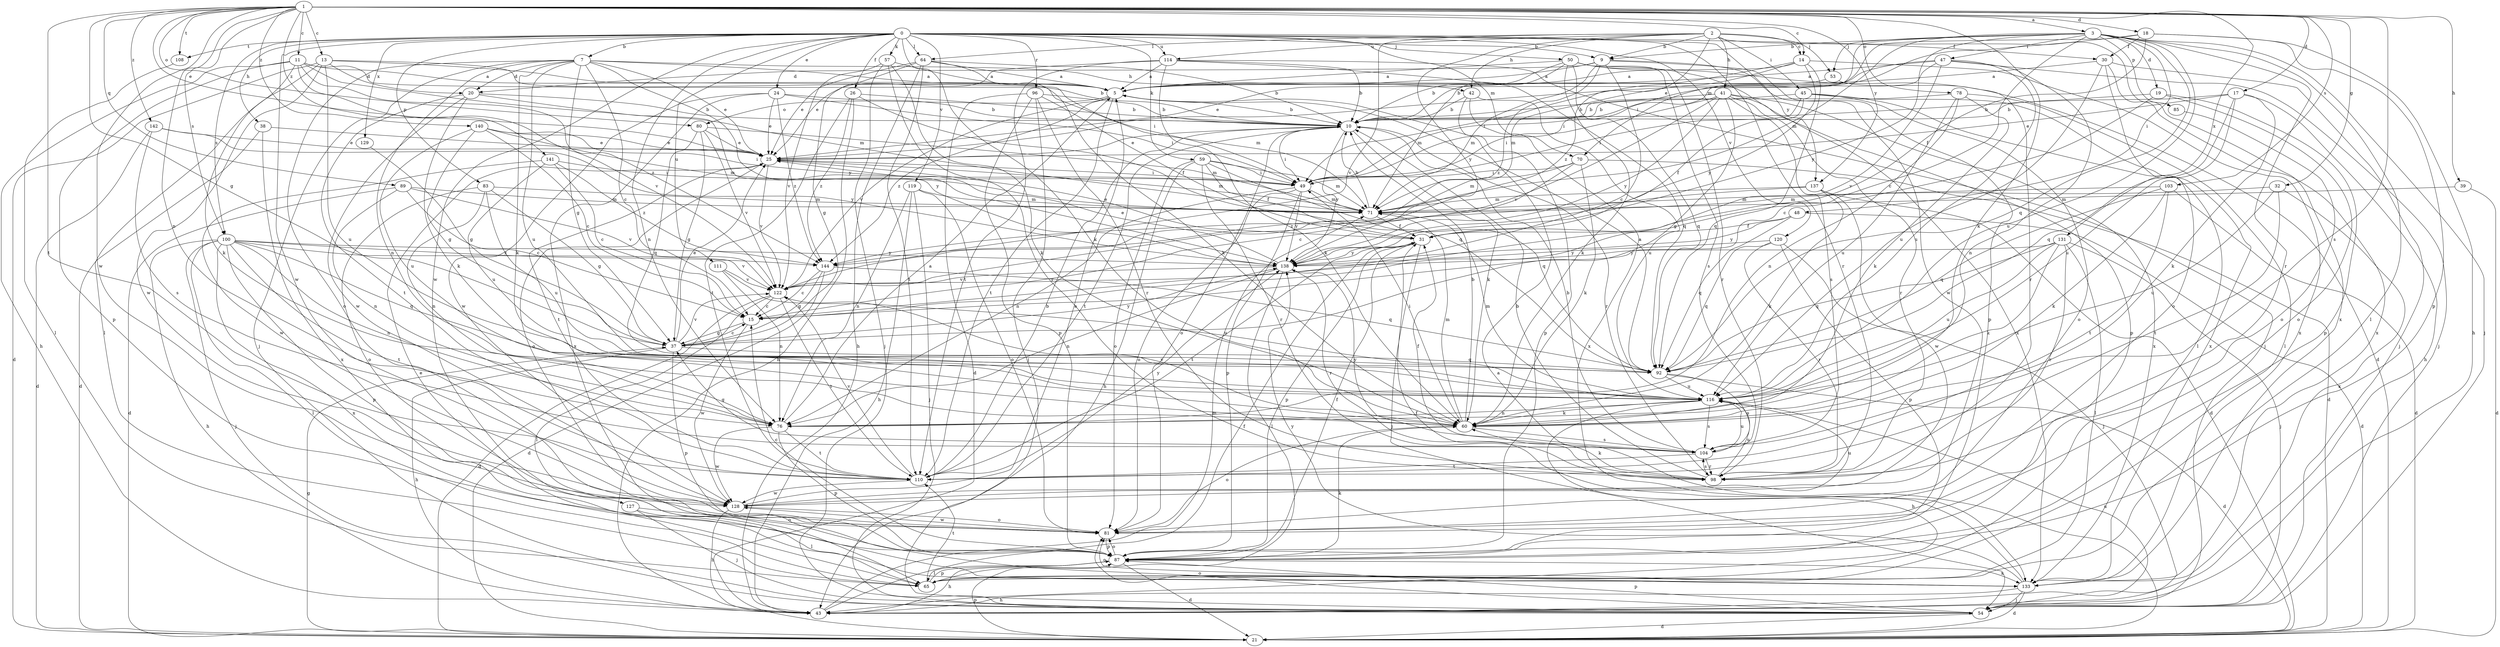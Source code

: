 strict digraph  {
0;
1;
2;
3;
5;
7;
9;
10;
11;
13;
14;
15;
17;
18;
19;
20;
21;
24;
25;
26;
30;
31;
32;
37;
38;
39;
41;
42;
43;
45;
47;
48;
49;
50;
53;
54;
57;
59;
60;
64;
65;
70;
71;
76;
78;
80;
81;
83;
85;
87;
89;
92;
96;
98;
100;
103;
104;
108;
110;
111;
114;
116;
119;
120;
122;
127;
128;
129;
131;
133;
137;
138;
140;
141;
142;
144;
0 -> 7  [label=b];
0 -> 9  [label=b];
0 -> 24  [label=e];
0 -> 26  [label=f];
0 -> 30  [label=f];
0 -> 38  [label=h];
0 -> 50  [label=j];
0 -> 57  [label=k];
0 -> 59  [label=k];
0 -> 60  [label=k];
0 -> 64  [label=l];
0 -> 70  [label=m];
0 -> 76  [label=n];
0 -> 83  [label=p];
0 -> 96  [label=r];
0 -> 98  [label=r];
0 -> 100  [label=s];
0 -> 108  [label=t];
0 -> 111  [label=u];
0 -> 114  [label=u];
0 -> 119  [label=v];
0 -> 120  [label=v];
0 -> 127  [label=w];
0 -> 128  [label=w];
0 -> 129  [label=x];
0 -> 137  [label=y];
1 -> 3  [label=a];
1 -> 11  [label=c];
1 -> 13  [label=c];
1 -> 14  [label=c];
1 -> 17  [label=d];
1 -> 18  [label=d];
1 -> 25  [label=e];
1 -> 32  [label=g];
1 -> 37  [label=g];
1 -> 39  [label=h];
1 -> 60  [label=k];
1 -> 76  [label=n];
1 -> 78  [label=o];
1 -> 80  [label=o];
1 -> 89  [label=q];
1 -> 100  [label=s];
1 -> 103  [label=s];
1 -> 104  [label=s];
1 -> 108  [label=t];
1 -> 110  [label=t];
1 -> 128  [label=w];
1 -> 131  [label=x];
1 -> 137  [label=y];
1 -> 140  [label=z];
1 -> 141  [label=z];
1 -> 142  [label=z];
2 -> 9  [label=b];
2 -> 14  [label=c];
2 -> 41  [label=h];
2 -> 42  [label=h];
2 -> 45  [label=i];
2 -> 53  [label=j];
2 -> 64  [label=l];
2 -> 114  [label=u];
2 -> 122  [label=v];
2 -> 133  [label=x];
2 -> 138  [label=y];
2 -> 144  [label=z];
3 -> 9  [label=b];
3 -> 15  [label=c];
3 -> 19  [label=d];
3 -> 47  [label=i];
3 -> 48  [label=i];
3 -> 53  [label=j];
3 -> 54  [label=j];
3 -> 65  [label=l];
3 -> 70  [label=m];
3 -> 71  [label=m];
3 -> 85  [label=p];
3 -> 92  [label=q];
3 -> 98  [label=r];
3 -> 116  [label=u];
3 -> 138  [label=y];
5 -> 10  [label=b];
5 -> 80  [label=o];
5 -> 110  [label=t];
5 -> 122  [label=v];
5 -> 144  [label=z];
7 -> 5  [label=a];
7 -> 15  [label=c];
7 -> 20  [label=d];
7 -> 25  [label=e];
7 -> 37  [label=g];
7 -> 42  [label=h];
7 -> 54  [label=j];
7 -> 60  [label=k];
7 -> 76  [label=n];
7 -> 81  [label=o];
7 -> 116  [label=u];
7 -> 138  [label=y];
9 -> 5  [label=a];
9 -> 15  [label=c];
9 -> 20  [label=d];
9 -> 71  [label=m];
9 -> 87  [label=p];
9 -> 128  [label=w];
9 -> 144  [label=z];
10 -> 25  [label=e];
10 -> 49  [label=i];
10 -> 60  [label=k];
10 -> 81  [label=o];
10 -> 98  [label=r];
10 -> 110  [label=t];
10 -> 138  [label=y];
11 -> 5  [label=a];
11 -> 10  [label=b];
11 -> 43  [label=h];
11 -> 60  [label=k];
11 -> 71  [label=m];
11 -> 87  [label=p];
11 -> 122  [label=v];
11 -> 144  [label=z];
13 -> 20  [label=d];
13 -> 21  [label=d];
13 -> 49  [label=i];
13 -> 65  [label=l];
13 -> 71  [label=m];
13 -> 116  [label=u];
13 -> 128  [label=w];
14 -> 5  [label=a];
14 -> 49  [label=i];
14 -> 71  [label=m];
14 -> 92  [label=q];
14 -> 133  [label=x];
14 -> 138  [label=y];
15 -> 37  [label=g];
15 -> 128  [label=w];
17 -> 10  [label=b];
17 -> 25  [label=e];
17 -> 43  [label=h];
17 -> 60  [label=k];
17 -> 92  [label=q];
17 -> 116  [label=u];
18 -> 25  [label=e];
18 -> 30  [label=f];
18 -> 31  [label=f];
18 -> 43  [label=h];
18 -> 49  [label=i];
18 -> 87  [label=p];
19 -> 10  [label=b];
19 -> 15  [label=c];
19 -> 81  [label=o];
19 -> 87  [label=p];
20 -> 10  [label=b];
20 -> 60  [label=k];
20 -> 110  [label=t];
20 -> 128  [label=w];
20 -> 138  [label=y];
21 -> 5  [label=a];
21 -> 37  [label=g];
21 -> 87  [label=p];
24 -> 10  [label=b];
24 -> 25  [label=e];
24 -> 49  [label=i];
24 -> 128  [label=w];
24 -> 133  [label=x];
24 -> 144  [label=z];
25 -> 49  [label=i];
25 -> 71  [label=m];
25 -> 81  [label=o];
25 -> 110  [label=t];
25 -> 122  [label=v];
26 -> 10  [label=b];
26 -> 43  [label=h];
26 -> 92  [label=q];
26 -> 110  [label=t];
26 -> 144  [label=z];
30 -> 5  [label=a];
30 -> 54  [label=j];
30 -> 81  [label=o];
30 -> 116  [label=u];
30 -> 133  [label=x];
31 -> 25  [label=e];
31 -> 54  [label=j];
31 -> 87  [label=p];
31 -> 110  [label=t];
31 -> 138  [label=y];
32 -> 71  [label=m];
32 -> 110  [label=t];
32 -> 116  [label=u];
32 -> 133  [label=x];
37 -> 15  [label=c];
37 -> 25  [label=e];
37 -> 43  [label=h];
37 -> 87  [label=p];
37 -> 92  [label=q];
37 -> 122  [label=v];
37 -> 138  [label=y];
38 -> 21  [label=d];
38 -> 25  [label=e];
38 -> 133  [label=x];
39 -> 21  [label=d];
39 -> 71  [label=m];
41 -> 10  [label=b];
41 -> 37  [label=g];
41 -> 49  [label=i];
41 -> 87  [label=p];
41 -> 98  [label=r];
41 -> 104  [label=s];
41 -> 122  [label=v];
41 -> 133  [label=x];
41 -> 138  [label=y];
42 -> 10  [label=b];
42 -> 87  [label=p];
42 -> 116  [label=u];
42 -> 133  [label=x];
43 -> 31  [label=f];
43 -> 71  [label=m];
43 -> 116  [label=u];
45 -> 10  [label=b];
45 -> 31  [label=f];
45 -> 49  [label=i];
45 -> 65  [label=l];
45 -> 81  [label=o];
45 -> 133  [label=x];
47 -> 5  [label=a];
47 -> 25  [label=e];
47 -> 49  [label=i];
47 -> 54  [label=j];
47 -> 76  [label=n];
47 -> 116  [label=u];
47 -> 122  [label=v];
48 -> 21  [label=d];
48 -> 31  [label=f];
48 -> 92  [label=q];
48 -> 138  [label=y];
49 -> 71  [label=m];
49 -> 76  [label=n];
49 -> 81  [label=o];
49 -> 87  [label=p];
49 -> 138  [label=y];
50 -> 5  [label=a];
50 -> 10  [label=b];
50 -> 21  [label=d];
50 -> 60  [label=k];
50 -> 71  [label=m];
50 -> 92  [label=q];
50 -> 98  [label=r];
50 -> 104  [label=s];
50 -> 133  [label=x];
53 -> 10  [label=b];
53 -> 98  [label=r];
54 -> 21  [label=d];
54 -> 81  [label=o];
54 -> 87  [label=p];
57 -> 5  [label=a];
57 -> 54  [label=j];
57 -> 60  [label=k];
57 -> 98  [label=r];
57 -> 122  [label=v];
59 -> 31  [label=f];
59 -> 43  [label=h];
59 -> 49  [label=i];
59 -> 71  [label=m];
59 -> 81  [label=o];
59 -> 92  [label=q];
59 -> 98  [label=r];
60 -> 10  [label=b];
60 -> 49  [label=i];
60 -> 71  [label=m];
60 -> 81  [label=o];
60 -> 104  [label=s];
60 -> 122  [label=v];
64 -> 5  [label=a];
64 -> 10  [label=b];
64 -> 25  [label=e];
64 -> 37  [label=g];
64 -> 43  [label=h];
64 -> 60  [label=k];
64 -> 110  [label=t];
65 -> 25  [label=e];
65 -> 87  [label=p];
65 -> 110  [label=t];
70 -> 15  [label=c];
70 -> 21  [label=d];
70 -> 49  [label=i];
70 -> 60  [label=k];
70 -> 71  [label=m];
71 -> 10  [label=b];
71 -> 31  [label=f];
76 -> 5  [label=a];
76 -> 87  [label=p];
76 -> 110  [label=t];
76 -> 128  [label=w];
78 -> 10  [label=b];
78 -> 60  [label=k];
78 -> 65  [label=l];
78 -> 76  [label=n];
78 -> 116  [label=u];
80 -> 25  [label=e];
80 -> 37  [label=g];
80 -> 71  [label=m];
80 -> 92  [label=q];
80 -> 122  [label=v];
81 -> 87  [label=p];
81 -> 128  [label=w];
83 -> 37  [label=g];
83 -> 71  [label=m];
83 -> 76  [label=n];
83 -> 81  [label=o];
83 -> 116  [label=u];
85 -> 81  [label=o];
87 -> 15  [label=c];
87 -> 21  [label=d];
87 -> 31  [label=f];
87 -> 43  [label=h];
87 -> 60  [label=k];
87 -> 65  [label=l];
87 -> 81  [label=o];
87 -> 133  [label=x];
89 -> 15  [label=c];
89 -> 21  [label=d];
89 -> 71  [label=m];
89 -> 76  [label=n];
89 -> 122  [label=v];
92 -> 5  [label=a];
92 -> 21  [label=d];
92 -> 104  [label=s];
92 -> 116  [label=u];
96 -> 10  [label=b];
96 -> 21  [label=d];
96 -> 31  [label=f];
96 -> 54  [label=j];
96 -> 87  [label=p];
96 -> 98  [label=r];
98 -> 10  [label=b];
98 -> 60  [label=k];
98 -> 104  [label=s];
98 -> 116  [label=u];
100 -> 43  [label=h];
100 -> 54  [label=j];
100 -> 65  [label=l];
100 -> 76  [label=n];
100 -> 87  [label=p];
100 -> 92  [label=q];
100 -> 110  [label=t];
100 -> 122  [label=v];
100 -> 133  [label=x];
100 -> 138  [label=y];
100 -> 144  [label=z];
103 -> 21  [label=d];
103 -> 60  [label=k];
103 -> 71  [label=m];
103 -> 92  [label=q];
103 -> 110  [label=t];
104 -> 10  [label=b];
104 -> 31  [label=f];
104 -> 37  [label=g];
104 -> 98  [label=r];
104 -> 110  [label=t];
104 -> 116  [label=u];
104 -> 138  [label=y];
108 -> 65  [label=l];
110 -> 10  [label=b];
110 -> 122  [label=v];
110 -> 128  [label=w];
110 -> 138  [label=y];
111 -> 76  [label=n];
111 -> 116  [label=u];
111 -> 122  [label=v];
114 -> 5  [label=a];
114 -> 10  [label=b];
114 -> 25  [label=e];
114 -> 54  [label=j];
114 -> 60  [label=k];
114 -> 92  [label=q];
114 -> 110  [label=t];
116 -> 43  [label=h];
116 -> 60  [label=k];
116 -> 71  [label=m];
116 -> 76  [label=n];
116 -> 104  [label=s];
119 -> 43  [label=h];
119 -> 54  [label=j];
119 -> 71  [label=m];
119 -> 76  [label=n];
119 -> 81  [label=o];
120 -> 54  [label=j];
120 -> 87  [label=p];
120 -> 92  [label=q];
120 -> 98  [label=r];
120 -> 138  [label=y];
122 -> 15  [label=c];
122 -> 21  [label=d];
122 -> 65  [label=l];
122 -> 110  [label=t];
127 -> 54  [label=j];
127 -> 65  [label=l];
127 -> 81  [label=o];
128 -> 5  [label=a];
128 -> 43  [label=h];
128 -> 81  [label=o];
128 -> 116  [label=u];
129 -> 37  [label=g];
131 -> 54  [label=j];
131 -> 60  [label=k];
131 -> 65  [label=l];
131 -> 92  [label=q];
131 -> 98  [label=r];
131 -> 116  [label=u];
131 -> 138  [label=y];
133 -> 21  [label=d];
133 -> 31  [label=f];
133 -> 43  [label=h];
133 -> 54  [label=j];
133 -> 81  [label=o];
133 -> 138  [label=y];
137 -> 21  [label=d];
137 -> 60  [label=k];
137 -> 71  [label=m];
137 -> 128  [label=w];
137 -> 144  [label=z];
138 -> 25  [label=e];
138 -> 65  [label=l];
138 -> 76  [label=n];
138 -> 98  [label=r];
138 -> 122  [label=v];
140 -> 15  [label=c];
140 -> 25  [label=e];
140 -> 37  [label=g];
140 -> 49  [label=i];
140 -> 71  [label=m];
140 -> 116  [label=u];
141 -> 15  [label=c];
141 -> 49  [label=i];
141 -> 116  [label=u];
141 -> 128  [label=w];
141 -> 144  [label=z];
142 -> 21  [label=d];
142 -> 25  [label=e];
142 -> 104  [label=s];
142 -> 138  [label=y];
144 -> 15  [label=c];
144 -> 21  [label=d];
144 -> 37  [label=g];
144 -> 92  [label=q];
}
